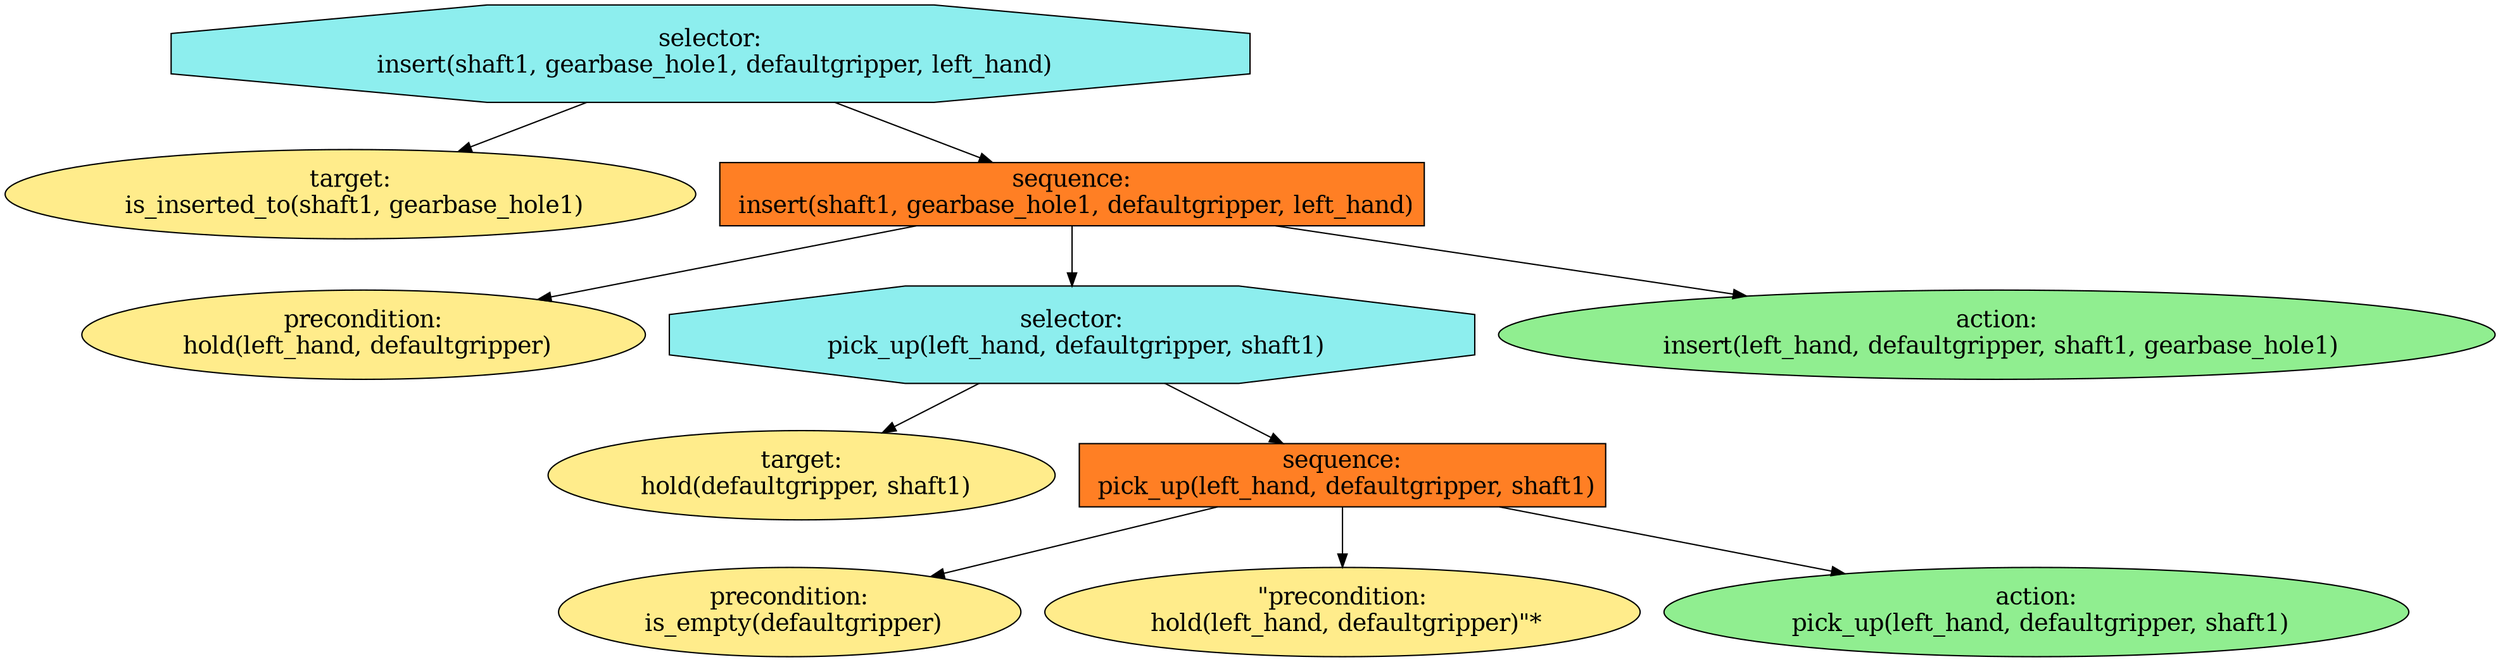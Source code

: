 digraph pastafarianism {
ordering=out;
graph [fontname="times-roman"];
node [fontname="times-roman"];
edge [fontname="times-roman"];
"selector:
 insert(shaft1, gearbase_hole1, defaultgripper, left_hand)" [fillcolor=darkslategray2, fontcolor=black, fontsize=18, label="selector:
 insert(shaft1, gearbase_hole1, defaultgripper, left_hand)", shape=octagon, style=filled];
"target:
 is_inserted_to(shaft1, gearbase_hole1)" [fillcolor=lightgoldenrod1, fontcolor=black, fontsize=18, label="target:
 is_inserted_to(shaft1, gearbase_hole1)", shape=ellipse, style=filled];
"selector:
 insert(shaft1, gearbase_hole1, defaultgripper, left_hand)" -> "target:
 is_inserted_to(shaft1, gearbase_hole1)";
"sequence:
 insert(shaft1, gearbase_hole1, defaultgripper, left_hand)" [fillcolor=chocolate1, fontcolor=black, fontsize=18, label="sequence:
 insert(shaft1, gearbase_hole1, defaultgripper, left_hand)", shape=box, style=filled];
"selector:
 insert(shaft1, gearbase_hole1, defaultgripper, left_hand)" -> "sequence:
 insert(shaft1, gearbase_hole1, defaultgripper, left_hand)";
"precondition:
 hold(left_hand, defaultgripper)" [fillcolor=lightgoldenrod1, fontcolor=black, fontsize=18, label="precondition:
 hold(left_hand, defaultgripper)", shape=ellipse, style=filled];
"sequence:
 insert(shaft1, gearbase_hole1, defaultgripper, left_hand)" -> "precondition:
 hold(left_hand, defaultgripper)";
"selector:
 pick_up(left_hand, defaultgripper, shaft1)" [fillcolor=darkslategray2, fontcolor=black, fontsize=18, label="selector:
 pick_up(left_hand, defaultgripper, shaft1)", shape=octagon, style=filled];
"sequence:
 insert(shaft1, gearbase_hole1, defaultgripper, left_hand)" -> "selector:
 pick_up(left_hand, defaultgripper, shaft1)";
"target:
 hold(defaultgripper, shaft1)" [fillcolor=lightgoldenrod1, fontcolor=black, fontsize=18, label="target:
 hold(defaultgripper, shaft1)", shape=ellipse, style=filled];
"selector:
 pick_up(left_hand, defaultgripper, shaft1)" -> "target:
 hold(defaultgripper, shaft1)";
"sequence:
 pick_up(left_hand, defaultgripper, shaft1)" [fillcolor=chocolate1, fontcolor=black, fontsize=18, label="sequence:
 pick_up(left_hand, defaultgripper, shaft1)", shape=box, style=filled];
"selector:
 pick_up(left_hand, defaultgripper, shaft1)" -> "sequence:
 pick_up(left_hand, defaultgripper, shaft1)";
"precondition:
 is_empty(defaultgripper)" [fillcolor=lightgoldenrod1, fontcolor=black, fontsize=18, label="precondition:
 is_empty(defaultgripper)", shape=ellipse, style=filled];
"sequence:
 pick_up(left_hand, defaultgripper, shaft1)" -> "precondition:
 is_empty(defaultgripper)";
"\"precondition:\n hold(left_hand, defaultgripper)\"*" [fillcolor=lightgoldenrod1, fontcolor=black, fontsize=18, label="\"precondition:\n hold(left_hand, defaultgripper)\"*", shape=ellipse, style=filled];
"sequence:
 pick_up(left_hand, defaultgripper, shaft1)" -> "\"precondition:\n hold(left_hand, defaultgripper)\"*";
"action:
 pick_up(left_hand, defaultgripper, shaft1)" [fillcolor=lightgreen, fontcolor=black, fontsize=18, label="action:
 pick_up(left_hand, defaultgripper, shaft1)", shape=ellipse, style=filled];
"sequence:
 pick_up(left_hand, defaultgripper, shaft1)" -> "action:
 pick_up(left_hand, defaultgripper, shaft1)";
"action:
 insert(left_hand, defaultgripper, shaft1, gearbase_hole1)" [fillcolor=lightgreen, fontcolor=black, fontsize=18, label="action:
 insert(left_hand, defaultgripper, shaft1, gearbase_hole1)", shape=ellipse, style=filled];
"sequence:
 insert(shaft1, gearbase_hole1, defaultgripper, left_hand)" -> "action:
 insert(left_hand, defaultgripper, shaft1, gearbase_hole1)";
}
